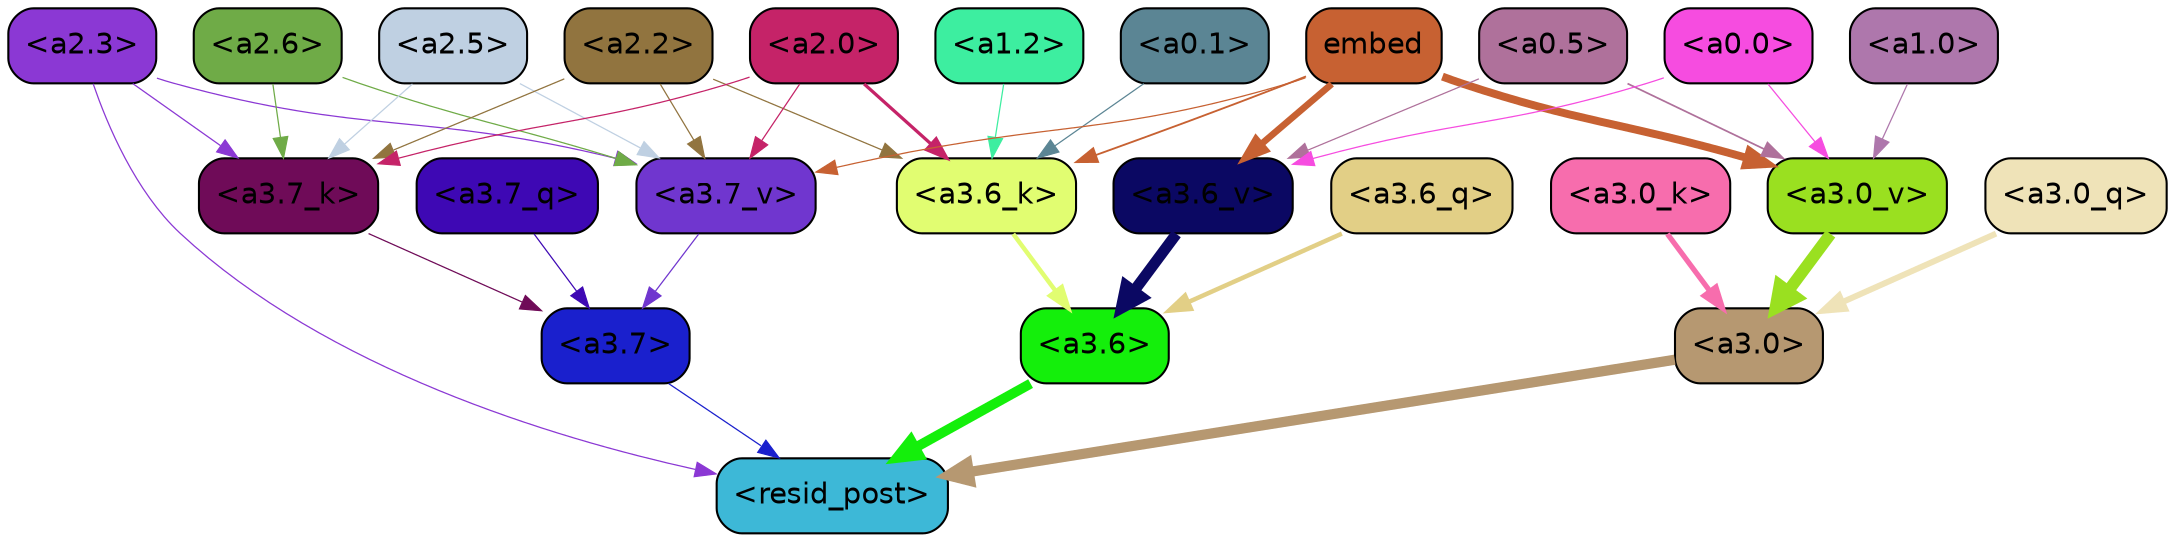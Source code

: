 strict digraph "" {
	graph [bgcolor=transparent,
		layout=dot,
		overlap=false,
		splines=true
	];
	"<a3.7>"	[color=black,
		fillcolor="#1a20cd",
		fontname=Helvetica,
		shape=box,
		style="filled, rounded"];
	"<resid_post>"	[color=black,
		fillcolor="#3db8d7",
		fontname=Helvetica,
		shape=box,
		style="filled, rounded"];
	"<a3.7>" -> "<resid_post>"	[color="#1a20cd",
		penwidth=0.6];
	"<a3.6>"	[color=black,
		fillcolor="#14ef0b",
		fontname=Helvetica,
		shape=box,
		style="filled, rounded"];
	"<a3.6>" -> "<resid_post>"	[color="#14ef0b",
		penwidth=4.751592040061951];
	"<a3.0>"	[color=black,
		fillcolor="#b69871",
		fontname=Helvetica,
		shape=box,
		style="filled, rounded"];
	"<a3.0>" -> "<resid_post>"	[color="#b69871",
		penwidth=4.904066681861877];
	"<a2.3>"	[color=black,
		fillcolor="#8b38d4",
		fontname=Helvetica,
		shape=box,
		style="filled, rounded"];
	"<a2.3>" -> "<resid_post>"	[color="#8b38d4",
		penwidth=0.6];
	"<a3.7_k>"	[color=black,
		fillcolor="#6f0b58",
		fontname=Helvetica,
		shape=box,
		style="filled, rounded"];
	"<a2.3>" -> "<a3.7_k>"	[color="#8b38d4",
		penwidth=0.6069068089127541];
	"<a3.7_v>"	[color=black,
		fillcolor="#7036cf",
		fontname=Helvetica,
		shape=box,
		style="filled, rounded"];
	"<a2.3>" -> "<a3.7_v>"	[color="#8b38d4",
		penwidth=0.6];
	"<a3.7_q>"	[color=black,
		fillcolor="#3e08b4",
		fontname=Helvetica,
		shape=box,
		style="filled, rounded"];
	"<a3.7_q>" -> "<a3.7>"	[color="#3e08b4",
		penwidth=0.6];
	"<a3.6_q>"	[color=black,
		fillcolor="#e2cf86",
		fontname=Helvetica,
		shape=box,
		style="filled, rounded"];
	"<a3.6_q>" -> "<a3.6>"	[color="#e2cf86",
		penwidth=2.160832464694977];
	"<a3.0_q>"	[color=black,
		fillcolor="#efe3b8",
		fontname=Helvetica,
		shape=box,
		style="filled, rounded"];
	"<a3.0_q>" -> "<a3.0>"	[color="#efe3b8",
		penwidth=2.870753765106201];
	"<a3.7_k>" -> "<a3.7>"	[color="#6f0b58",
		penwidth=0.6];
	"<a3.6_k>"	[color=black,
		fillcolor="#e1fd71",
		fontname=Helvetica,
		shape=box,
		style="filled, rounded"];
	"<a3.6_k>" -> "<a3.6>"	[color="#e1fd71",
		penwidth=2.13908451795578];
	"<a3.0_k>"	[color=black,
		fillcolor="#f76dad",
		fontname=Helvetica,
		shape=box,
		style="filled, rounded"];
	"<a3.0_k>" -> "<a3.0>"	[color="#f76dad",
		penwidth=2.520303964614868];
	"<a3.7_v>" -> "<a3.7>"	[color="#7036cf",
		penwidth=0.6];
	"<a3.6_v>"	[color=black,
		fillcolor="#0b0863",
		fontname=Helvetica,
		shape=box,
		style="filled, rounded"];
	"<a3.6_v>" -> "<a3.6>"	[color="#0b0863",
		penwidth=5.297133803367615];
	"<a3.0_v>"	[color=black,
		fillcolor="#9ae020",
		fontname=Helvetica,
		shape=box,
		style="filled, rounded"];
	"<a3.0_v>" -> "<a3.0>"	[color="#9ae020",
		penwidth=5.680712580680847];
	"<a2.6>"	[color=black,
		fillcolor="#6fab47",
		fontname=Helvetica,
		shape=box,
		style="filled, rounded"];
	"<a2.6>" -> "<a3.7_k>"	[color="#6fab47",
		penwidth=0.6];
	"<a2.6>" -> "<a3.7_v>"	[color="#6fab47",
		penwidth=0.6];
	"<a2.5>"	[color=black,
		fillcolor="#bfd0e2",
		fontname=Helvetica,
		shape=box,
		style="filled, rounded"];
	"<a2.5>" -> "<a3.7_k>"	[color="#bfd0e2",
		penwidth=0.6];
	"<a2.5>" -> "<a3.7_v>"	[color="#bfd0e2",
		penwidth=0.6];
	"<a2.2>"	[color=black,
		fillcolor="#91743f",
		fontname=Helvetica,
		shape=box,
		style="filled, rounded"];
	"<a2.2>" -> "<a3.7_k>"	[color="#91743f",
		penwidth=0.6];
	"<a2.2>" -> "<a3.6_k>"	[color="#91743f",
		penwidth=0.6];
	"<a2.2>" -> "<a3.7_v>"	[color="#91743f",
		penwidth=0.6];
	"<a2.0>"	[color=black,
		fillcolor="#c52368",
		fontname=Helvetica,
		shape=box,
		style="filled, rounded"];
	"<a2.0>" -> "<a3.7_k>"	[color="#c52368",
		penwidth=0.6];
	"<a2.0>" -> "<a3.6_k>"	[color="#c52368",
		penwidth=1.564806342124939];
	"<a2.0>" -> "<a3.7_v>"	[color="#c52368",
		penwidth=0.6];
	"<a1.2>"	[color=black,
		fillcolor="#3deea0",
		fontname=Helvetica,
		shape=box,
		style="filled, rounded"];
	"<a1.2>" -> "<a3.6_k>"	[color="#3deea0",
		penwidth=0.6];
	"<a0.1>"	[color=black,
		fillcolor="#5b8594",
		fontname=Helvetica,
		shape=box,
		style="filled, rounded"];
	"<a0.1>" -> "<a3.6_k>"	[color="#5b8594",
		penwidth=0.6];
	embed	[color=black,
		fillcolor="#c76132",
		fontname=Helvetica,
		shape=box,
		style="filled, rounded"];
	embed -> "<a3.6_k>"	[color="#c76132",
		penwidth=0.8915999233722687];
	embed -> "<a3.7_v>"	[color="#c76132",
		penwidth=0.6];
	embed -> "<a3.6_v>"	[color="#c76132",
		penwidth=3.1840110421180725];
	embed -> "<a3.0_v>"	[color="#c76132",
		penwidth=3.8132747188210487];
	"<a0.5>"	[color=black,
		fillcolor="#af719b",
		fontname=Helvetica,
		shape=box,
		style="filled, rounded"];
	"<a0.5>" -> "<a3.6_v>"	[color="#af719b",
		penwidth=0.6];
	"<a0.5>" -> "<a3.0_v>"	[color="#af719b",
		penwidth=0.8331108838319778];
	"<a0.0>"	[color=black,
		fillcolor="#f64ce0",
		fontname=Helvetica,
		shape=box,
		style="filled, rounded"];
	"<a0.0>" -> "<a3.6_v>"	[color="#f64ce0",
		penwidth=0.6];
	"<a0.0>" -> "<a3.0_v>"	[color="#f64ce0",
		penwidth=0.6];
	"<a1.0>"	[color=black,
		fillcolor="#ae77ac",
		fontname=Helvetica,
		shape=box,
		style="filled, rounded"];
	"<a1.0>" -> "<a3.0_v>"	[color="#ae77ac",
		penwidth=0.6];
}
